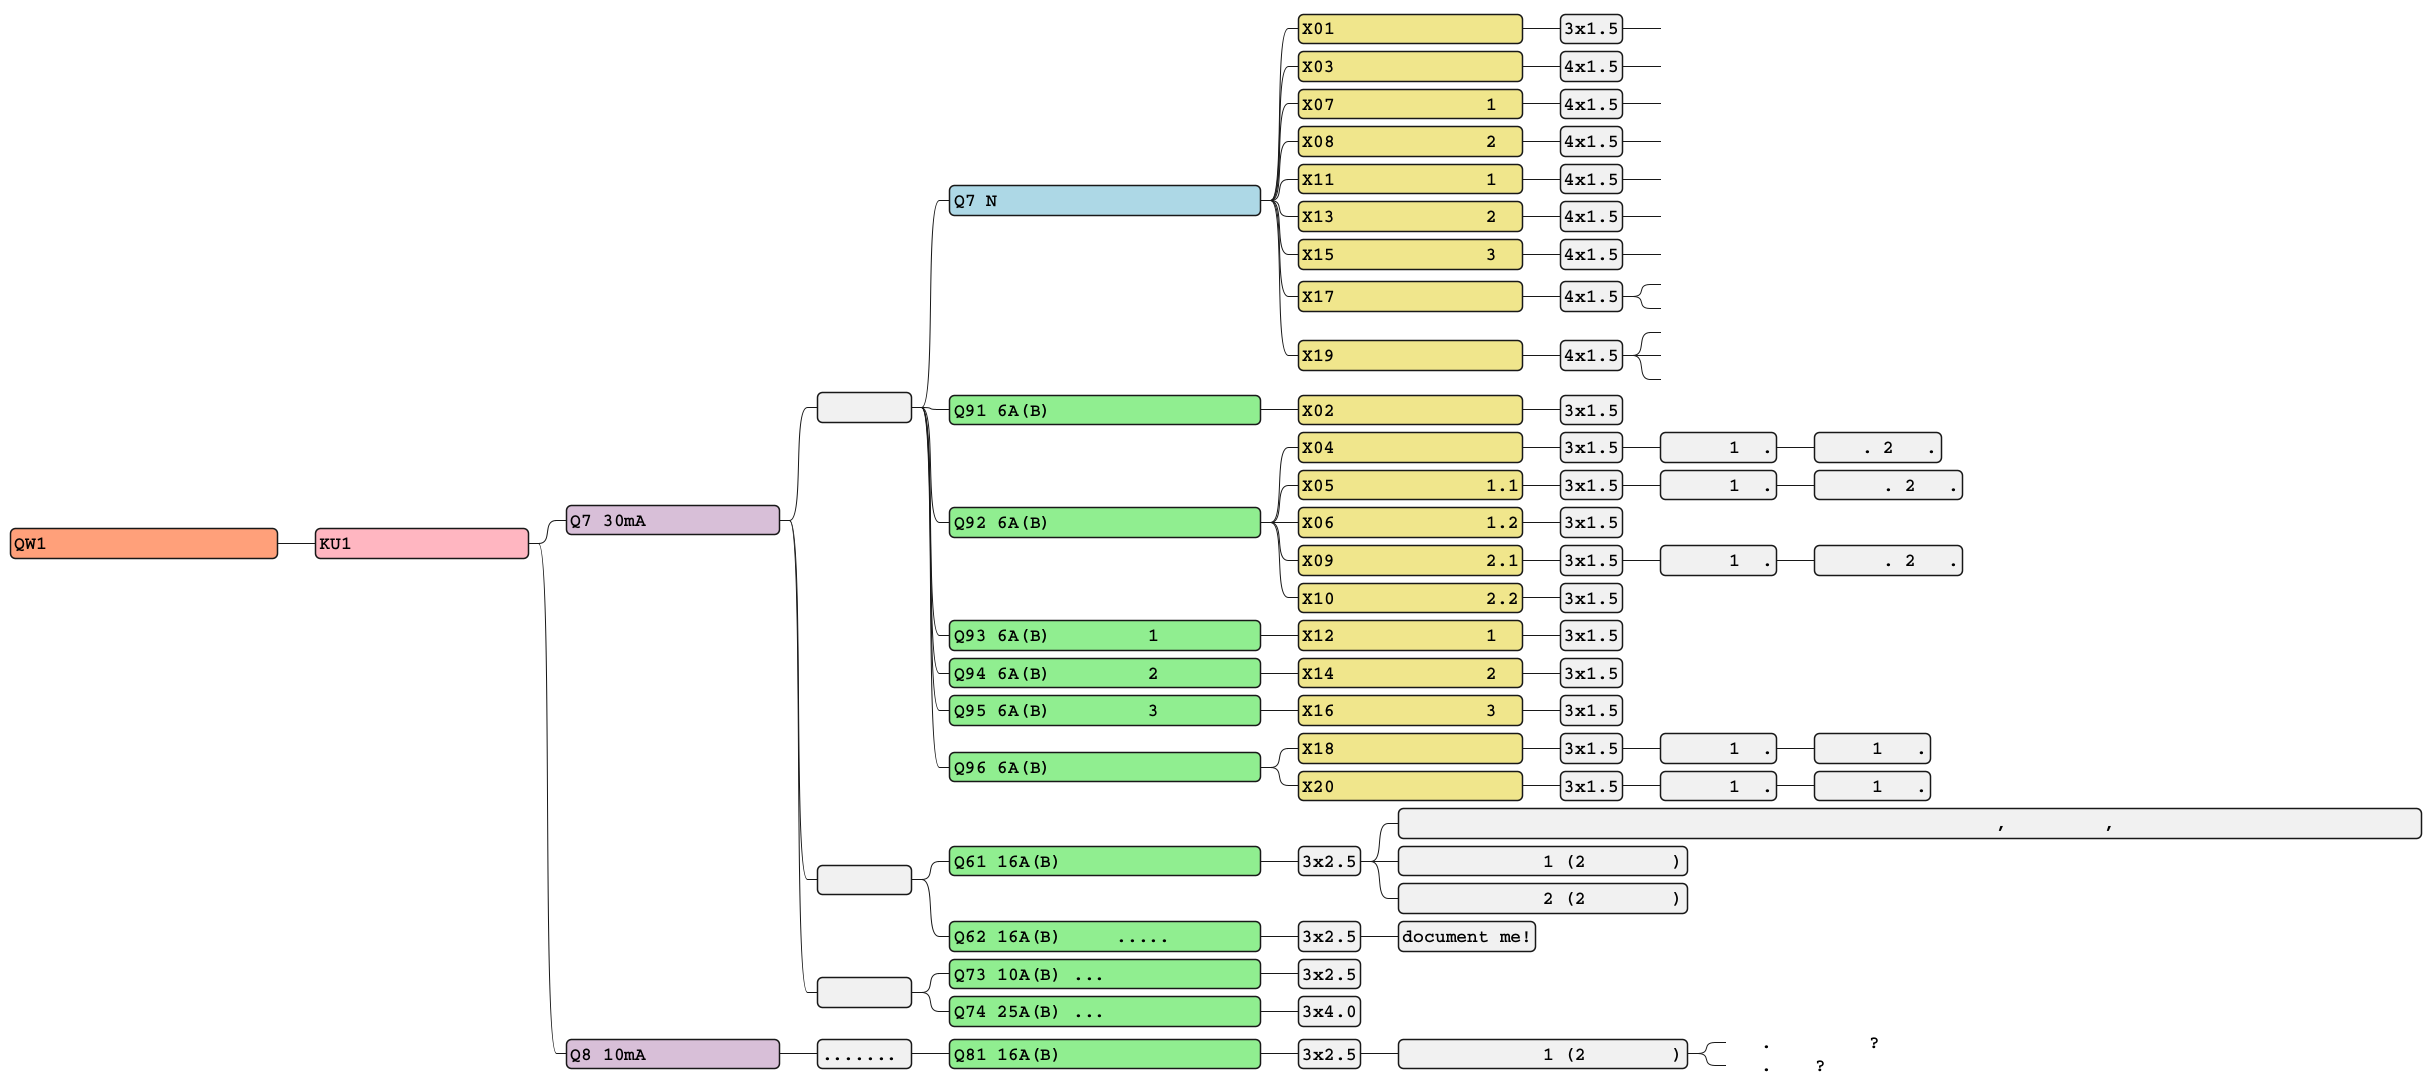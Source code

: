 @startmindmap

<style>
legend {
  BackgroundColor #FFEFE0
}
node {
  FontStyle Bold
  FontSize 18
  FontName Courier
  Padding 4
  Margin 4
  RoundCorner 10
}

'Neutral
.N {
  BackgroundColor #lightblue
}

'Switch disconnector
.SD {
  BackgroundColor #lightsalmon
}
'Voltage relay
.VR {
  BackgroundColor #LightPink
}
'Installation contactors
.IC {
  BackgroundColor #NavajoWhite
}
'Latching relays
.LR {
  BackgroundColor #NavajoWhite
}
.RCCB {
  BackgroundColor #thistle
}
.CB {
  BackgroundColor lightgreen
}
'Terminal
.T {
  BackgroundColor #lightyellow
}
'Terminal
.T1 {
  BackgroundColor #khaki
}
.T_IN {
  BackgroundColor #Wheat
}
'Wall outlet block
.W {
  BackgroundColor #gainsboro
}
'Wall outlet
.W {
  BackgroundColor #white
}
'Light group
.L {
}
'Consumer
.C {
  BackgroundColor #lightgray
}
.PLCIN {
  BackgroundColor #white
}
</style>

* QW1 выключатель нагрузки<<SD>>
  * KU1 реле напряжения<<VR>>

    * Q7 30mA общий      <<RCCB>>
      * свет    <<>>
        * Q7 N                        <<N>>
          * X01 свет балкон     <<T1>>
            * 3x1.5
              *_ светильники            <<L>>
          * X03 свет кухня      <<T1>>
            * 4x1.5
              *_ светильники            <<L>>
          * X07 свет коридор 1  <<T1>>
            * 4x1.5
              *_ светильники            <<L>>
          * X08 свет коридор 2  <<T1>>
            * 4x1.5
              *_ светильники            <<L>>
          * X11 свет комната 1  <<T1>>
            * 4x1.5
              *_ светильники            <<L>>
          * X13 свет комната 2  <<T1>>
            * 4x1.5
              *_ светильники            <<W>>
          * X15 свет комната 3  <<T1>>
            * 4x1.5
              *_ светильники            <<L>>
          * X17 свет туалет     <<T1>>
            * 4x1.5
              *_ светильники            <<L>>
              *_ вентилятор             <<L>>
          * X19 свет ванная     <<T1>>
            * 4x1.5
              *_ светильники            <<L>>
              *_ вентилятор             <<L>>
              *_ подсветка зеркала      <<L>>

        * Q91 6A(B) балкон            <<CB>>
          * X02 выкл балкон     <<T1>>
            * 3x1.5

        * Q92 6A(B) кухня коридор     <<CB>>
          * X04 выкл кухня      <<T1>>
            * 3x1.5
              * рамка 1 м.
                * выкл. 2 кл.
          * X05 выкл коридор 1.1<<T1>>
            * 3x1.5
              * рамка 1 м.
                * перекл. 2 кл.
          * X06 выкл коридор 1.2<<T1>>
            * 3x1.5
          * X09 выкл коридор 2.1<<T1>>
            * 3x1.5
              * рамка 1 м.
                * перекл. 2 кл.
          * X10 выкл коридор 2.2<<T1>>
            * 3x1.5

        * Q93 6A(B) комната 1         <<CB>>
          * X12 выкл комната 1  <<T1>>
            * 3x1.5

        * Q94 6A(B) комната 2         <<CB>>
          * X14 выкл комната 2  <<T1>>
            * 3x1.5

        * Q95 6A(B) комната 3         <<CB>>
          * X16 выкл комната 3  <<T1>>
            * 3x1.5

        * Q96 6A(B) ванн туалет       <<CB>>
          * X18 выкл туалет     <<T1>>
            * 3x1.5
              * рамка 1 м.
                * выкл 1 кл.
          * X20 выкл ванная     <<T1>>
            * 3x1.5
              * рамка 1 м.
                * выкл 1 кл.

      * розетки <<>>

        * Q61 16A(B) роз кухня        <<CB>>
          * 3x2.5
            * здесь можно перечислять структуру потребителей на линии, например, в порядке следования шлейфа
            * блок розеток 1 (2 розетки)<<WB>>
            * блок розеток 2 (2 розетки)<<WB>>

        * Q62 16A(B) роз .....        <<CB>>
          * 3x2.5
            * document me!

      * техника <<>>

        * Q73 10A(B) ...              <<CB>>
          * 3x2.5
        * Q74 25A(B) ...              <<CB>>
          * 3x4.0

    * Q8 10mA роз ванная <<RCCB>>
      * ....... <<>>
        * Q81 16A(B) роз ванная       <<CB>>
          * 3x2.5
            * блок розеток 1 (2 розетки)<<WB>>
              *_ роз. стиралка?
              *_ роз. фен?

@endmindmap
